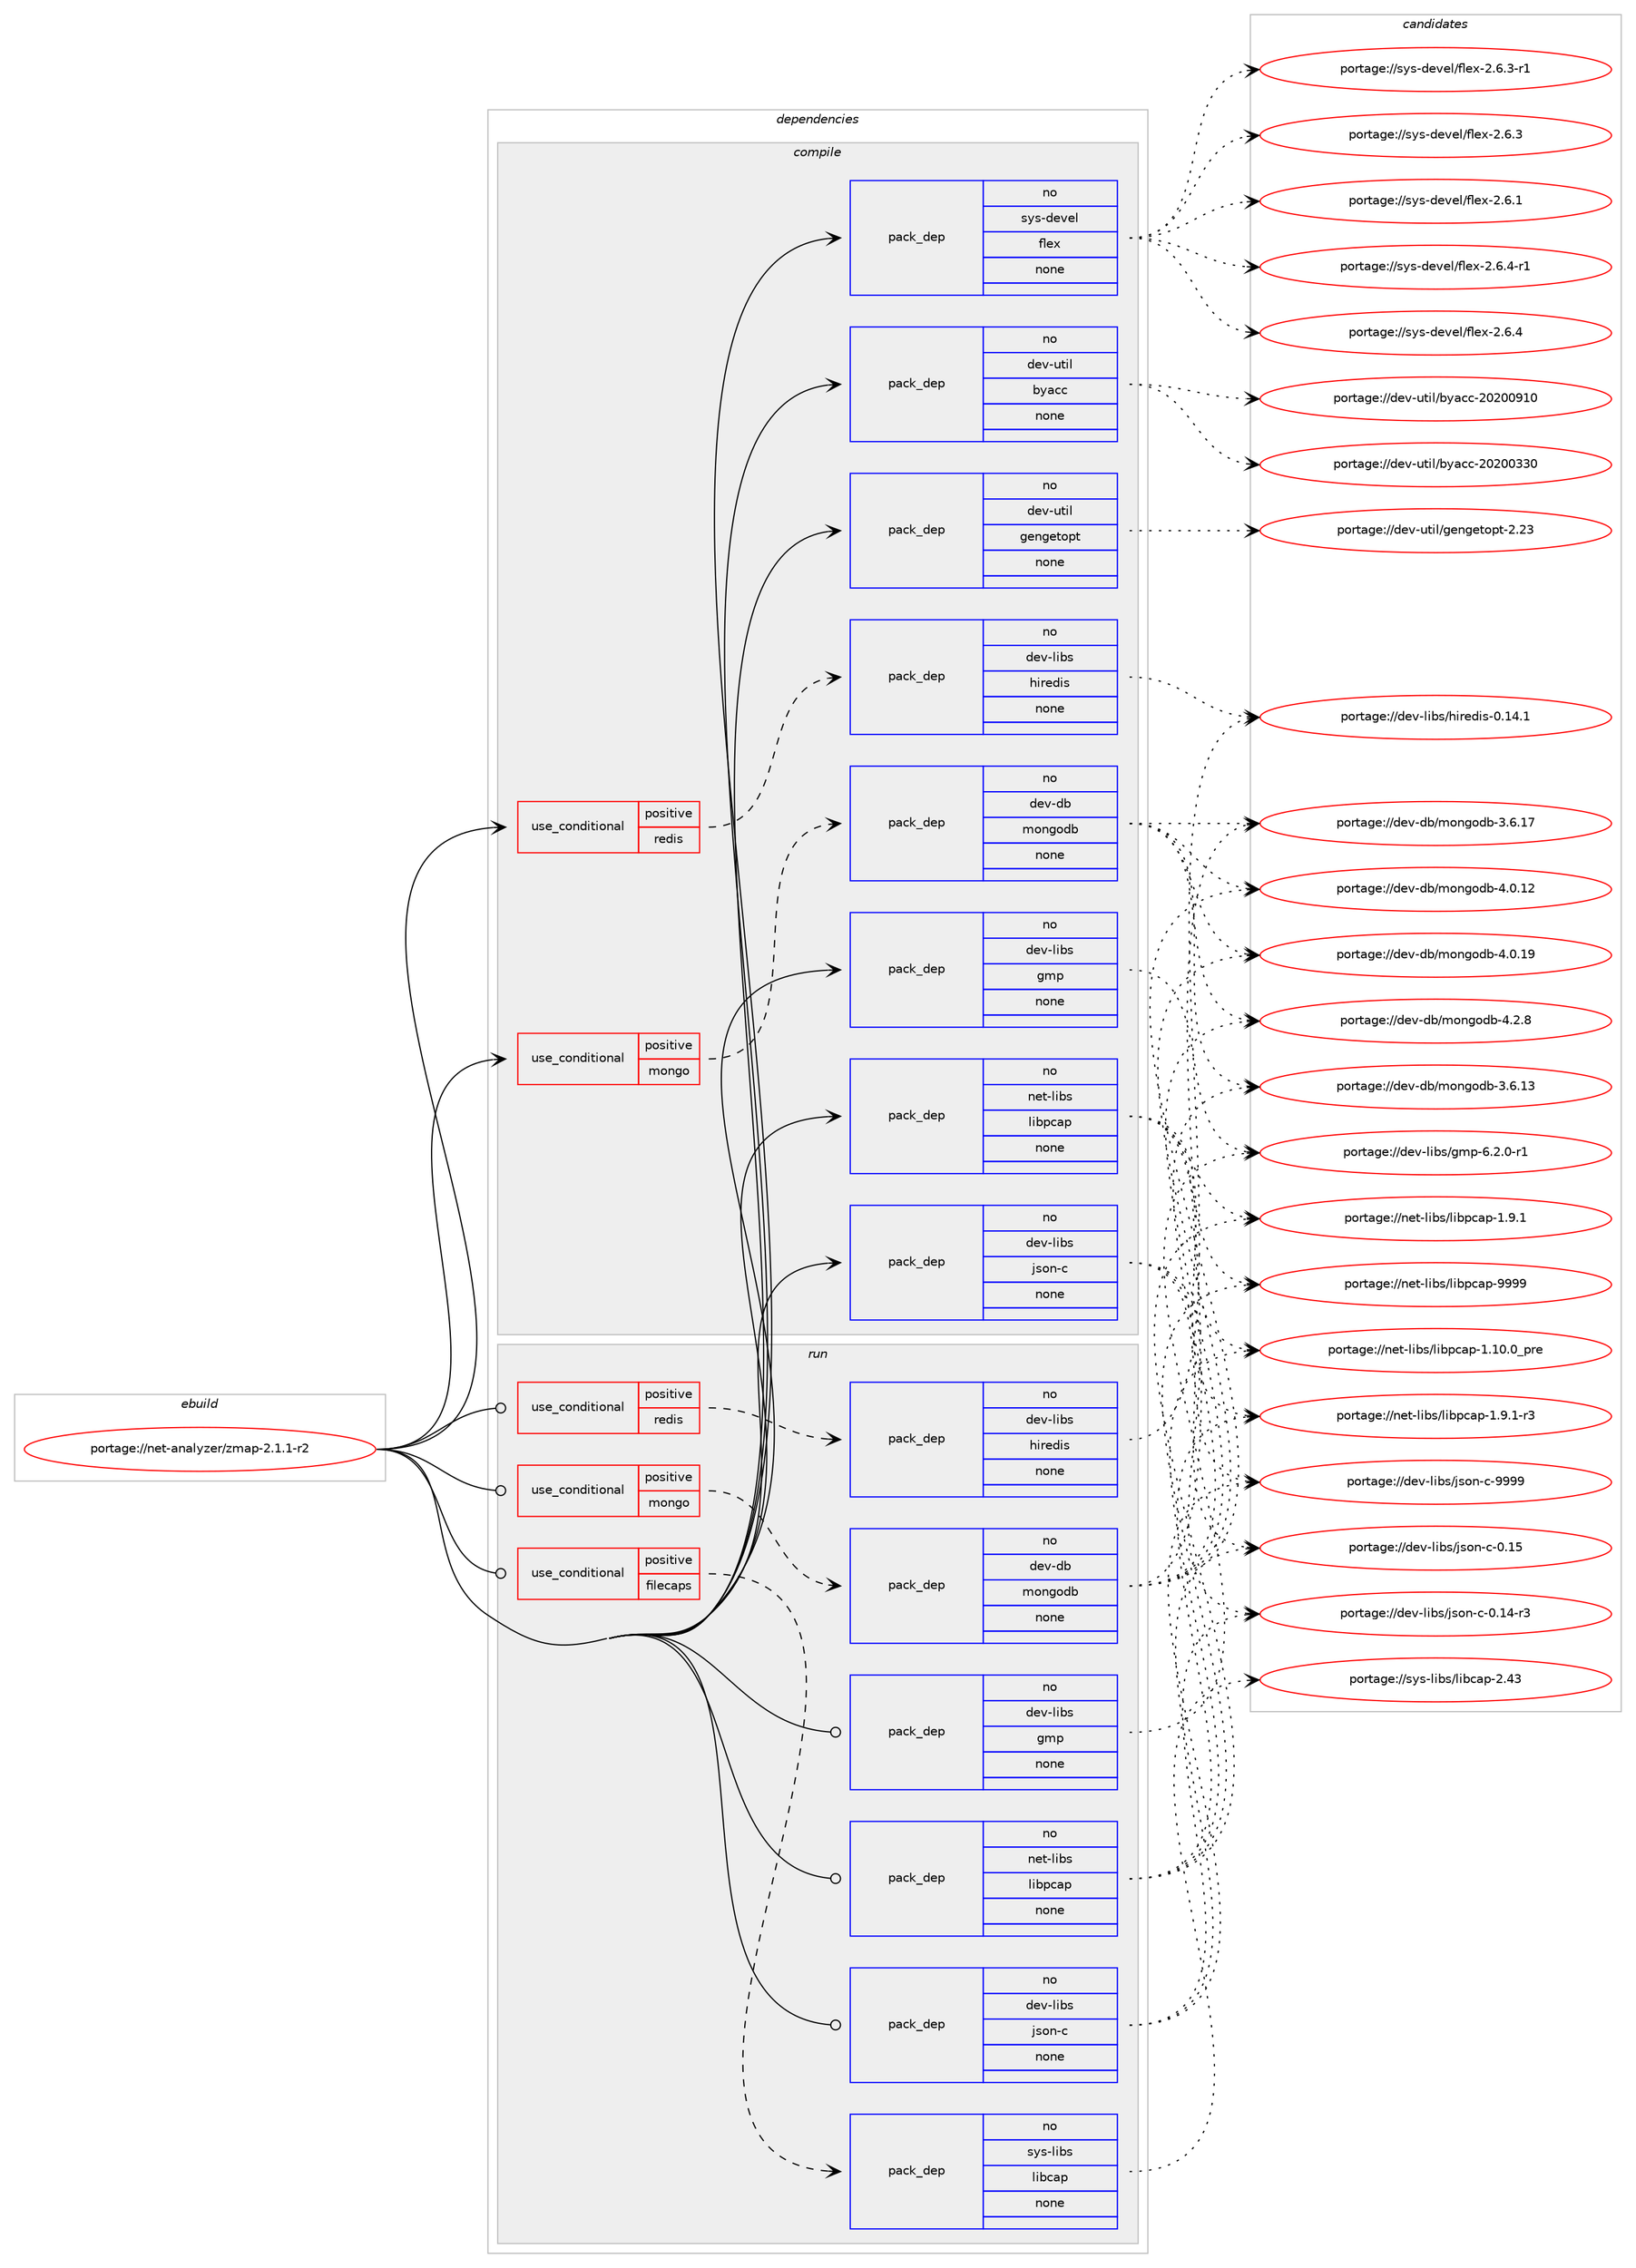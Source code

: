 digraph prolog {

# *************
# Graph options
# *************

newrank=true;
concentrate=true;
compound=true;
graph [rankdir=LR,fontname=Helvetica,fontsize=10,ranksep=1.5];#, ranksep=2.5, nodesep=0.2];
edge  [arrowhead=vee];
node  [fontname=Helvetica,fontsize=10];

# **********
# The ebuild
# **********

subgraph cluster_leftcol {
color=gray;
rank=same;
label=<<i>ebuild</i>>;
id [label="portage://net-analyzer/zmap-2.1.1-r2", color=red, width=4, href="../net-analyzer/zmap-2.1.1-r2.svg"];
}

# ****************
# The dependencies
# ****************

subgraph cluster_midcol {
color=gray;
label=<<i>dependencies</i>>;
subgraph cluster_compile {
fillcolor="#eeeeee";
style=filled;
label=<<i>compile</i>>;
subgraph cond765 {
dependency4313 [label=<<TABLE BORDER="0" CELLBORDER="1" CELLSPACING="0" CELLPADDING="4"><TR><TD ROWSPAN="3" CELLPADDING="10">use_conditional</TD></TR><TR><TD>positive</TD></TR><TR><TD>mongo</TD></TR></TABLE>>, shape=none, color=red];
subgraph pack3499 {
dependency4314 [label=<<TABLE BORDER="0" CELLBORDER="1" CELLSPACING="0" CELLPADDING="4" WIDTH="220"><TR><TD ROWSPAN="6" CELLPADDING="30">pack_dep</TD></TR><TR><TD WIDTH="110">no</TD></TR><TR><TD>dev-db</TD></TR><TR><TD>mongodb</TD></TR><TR><TD>none</TD></TR><TR><TD></TD></TR></TABLE>>, shape=none, color=blue];
}
dependency4313:e -> dependency4314:w [weight=20,style="dashed",arrowhead="vee"];
}
id:e -> dependency4313:w [weight=20,style="solid",arrowhead="vee"];
subgraph cond766 {
dependency4315 [label=<<TABLE BORDER="0" CELLBORDER="1" CELLSPACING="0" CELLPADDING="4"><TR><TD ROWSPAN="3" CELLPADDING="10">use_conditional</TD></TR><TR><TD>positive</TD></TR><TR><TD>redis</TD></TR></TABLE>>, shape=none, color=red];
subgraph pack3500 {
dependency4316 [label=<<TABLE BORDER="0" CELLBORDER="1" CELLSPACING="0" CELLPADDING="4" WIDTH="220"><TR><TD ROWSPAN="6" CELLPADDING="30">pack_dep</TD></TR><TR><TD WIDTH="110">no</TD></TR><TR><TD>dev-libs</TD></TR><TR><TD>hiredis</TD></TR><TR><TD>none</TD></TR><TR><TD></TD></TR></TABLE>>, shape=none, color=blue];
}
dependency4315:e -> dependency4316:w [weight=20,style="dashed",arrowhead="vee"];
}
id:e -> dependency4315:w [weight=20,style="solid",arrowhead="vee"];
subgraph pack3501 {
dependency4317 [label=<<TABLE BORDER="0" CELLBORDER="1" CELLSPACING="0" CELLPADDING="4" WIDTH="220"><TR><TD ROWSPAN="6" CELLPADDING="30">pack_dep</TD></TR><TR><TD WIDTH="110">no</TD></TR><TR><TD>dev-libs</TD></TR><TR><TD>gmp</TD></TR><TR><TD>none</TD></TR><TR><TD></TD></TR></TABLE>>, shape=none, color=blue];
}
id:e -> dependency4317:w [weight=20,style="solid",arrowhead="vee"];
subgraph pack3502 {
dependency4318 [label=<<TABLE BORDER="0" CELLBORDER="1" CELLSPACING="0" CELLPADDING="4" WIDTH="220"><TR><TD ROWSPAN="6" CELLPADDING="30">pack_dep</TD></TR><TR><TD WIDTH="110">no</TD></TR><TR><TD>dev-libs</TD></TR><TR><TD>json-c</TD></TR><TR><TD>none</TD></TR><TR><TD></TD></TR></TABLE>>, shape=none, color=blue];
}
id:e -> dependency4318:w [weight=20,style="solid",arrowhead="vee"];
subgraph pack3503 {
dependency4319 [label=<<TABLE BORDER="0" CELLBORDER="1" CELLSPACING="0" CELLPADDING="4" WIDTH="220"><TR><TD ROWSPAN="6" CELLPADDING="30">pack_dep</TD></TR><TR><TD WIDTH="110">no</TD></TR><TR><TD>dev-util</TD></TR><TR><TD>byacc</TD></TR><TR><TD>none</TD></TR><TR><TD></TD></TR></TABLE>>, shape=none, color=blue];
}
id:e -> dependency4319:w [weight=20,style="solid",arrowhead="vee"];
subgraph pack3504 {
dependency4320 [label=<<TABLE BORDER="0" CELLBORDER="1" CELLSPACING="0" CELLPADDING="4" WIDTH="220"><TR><TD ROWSPAN="6" CELLPADDING="30">pack_dep</TD></TR><TR><TD WIDTH="110">no</TD></TR><TR><TD>dev-util</TD></TR><TR><TD>gengetopt</TD></TR><TR><TD>none</TD></TR><TR><TD></TD></TR></TABLE>>, shape=none, color=blue];
}
id:e -> dependency4320:w [weight=20,style="solid",arrowhead="vee"];
subgraph pack3505 {
dependency4321 [label=<<TABLE BORDER="0" CELLBORDER="1" CELLSPACING="0" CELLPADDING="4" WIDTH="220"><TR><TD ROWSPAN="6" CELLPADDING="30">pack_dep</TD></TR><TR><TD WIDTH="110">no</TD></TR><TR><TD>net-libs</TD></TR><TR><TD>libpcap</TD></TR><TR><TD>none</TD></TR><TR><TD></TD></TR></TABLE>>, shape=none, color=blue];
}
id:e -> dependency4321:w [weight=20,style="solid",arrowhead="vee"];
subgraph pack3506 {
dependency4322 [label=<<TABLE BORDER="0" CELLBORDER="1" CELLSPACING="0" CELLPADDING="4" WIDTH="220"><TR><TD ROWSPAN="6" CELLPADDING="30">pack_dep</TD></TR><TR><TD WIDTH="110">no</TD></TR><TR><TD>sys-devel</TD></TR><TR><TD>flex</TD></TR><TR><TD>none</TD></TR><TR><TD></TD></TR></TABLE>>, shape=none, color=blue];
}
id:e -> dependency4322:w [weight=20,style="solid",arrowhead="vee"];
}
subgraph cluster_compileandrun {
fillcolor="#eeeeee";
style=filled;
label=<<i>compile and run</i>>;
}
subgraph cluster_run {
fillcolor="#eeeeee";
style=filled;
label=<<i>run</i>>;
subgraph cond767 {
dependency4323 [label=<<TABLE BORDER="0" CELLBORDER="1" CELLSPACING="0" CELLPADDING="4"><TR><TD ROWSPAN="3" CELLPADDING="10">use_conditional</TD></TR><TR><TD>positive</TD></TR><TR><TD>filecaps</TD></TR></TABLE>>, shape=none, color=red];
subgraph pack3507 {
dependency4324 [label=<<TABLE BORDER="0" CELLBORDER="1" CELLSPACING="0" CELLPADDING="4" WIDTH="220"><TR><TD ROWSPAN="6" CELLPADDING="30">pack_dep</TD></TR><TR><TD WIDTH="110">no</TD></TR><TR><TD>sys-libs</TD></TR><TR><TD>libcap</TD></TR><TR><TD>none</TD></TR><TR><TD></TD></TR></TABLE>>, shape=none, color=blue];
}
dependency4323:e -> dependency4324:w [weight=20,style="dashed",arrowhead="vee"];
}
id:e -> dependency4323:w [weight=20,style="solid",arrowhead="odot"];
subgraph cond768 {
dependency4325 [label=<<TABLE BORDER="0" CELLBORDER="1" CELLSPACING="0" CELLPADDING="4"><TR><TD ROWSPAN="3" CELLPADDING="10">use_conditional</TD></TR><TR><TD>positive</TD></TR><TR><TD>mongo</TD></TR></TABLE>>, shape=none, color=red];
subgraph pack3508 {
dependency4326 [label=<<TABLE BORDER="0" CELLBORDER="1" CELLSPACING="0" CELLPADDING="4" WIDTH="220"><TR><TD ROWSPAN="6" CELLPADDING="30">pack_dep</TD></TR><TR><TD WIDTH="110">no</TD></TR><TR><TD>dev-db</TD></TR><TR><TD>mongodb</TD></TR><TR><TD>none</TD></TR><TR><TD></TD></TR></TABLE>>, shape=none, color=blue];
}
dependency4325:e -> dependency4326:w [weight=20,style="dashed",arrowhead="vee"];
}
id:e -> dependency4325:w [weight=20,style="solid",arrowhead="odot"];
subgraph cond769 {
dependency4327 [label=<<TABLE BORDER="0" CELLBORDER="1" CELLSPACING="0" CELLPADDING="4"><TR><TD ROWSPAN="3" CELLPADDING="10">use_conditional</TD></TR><TR><TD>positive</TD></TR><TR><TD>redis</TD></TR></TABLE>>, shape=none, color=red];
subgraph pack3509 {
dependency4328 [label=<<TABLE BORDER="0" CELLBORDER="1" CELLSPACING="0" CELLPADDING="4" WIDTH="220"><TR><TD ROWSPAN="6" CELLPADDING="30">pack_dep</TD></TR><TR><TD WIDTH="110">no</TD></TR><TR><TD>dev-libs</TD></TR><TR><TD>hiredis</TD></TR><TR><TD>none</TD></TR><TR><TD></TD></TR></TABLE>>, shape=none, color=blue];
}
dependency4327:e -> dependency4328:w [weight=20,style="dashed",arrowhead="vee"];
}
id:e -> dependency4327:w [weight=20,style="solid",arrowhead="odot"];
subgraph pack3510 {
dependency4329 [label=<<TABLE BORDER="0" CELLBORDER="1" CELLSPACING="0" CELLPADDING="4" WIDTH="220"><TR><TD ROWSPAN="6" CELLPADDING="30">pack_dep</TD></TR><TR><TD WIDTH="110">no</TD></TR><TR><TD>dev-libs</TD></TR><TR><TD>gmp</TD></TR><TR><TD>none</TD></TR><TR><TD></TD></TR></TABLE>>, shape=none, color=blue];
}
id:e -> dependency4329:w [weight=20,style="solid",arrowhead="odot"];
subgraph pack3511 {
dependency4330 [label=<<TABLE BORDER="0" CELLBORDER="1" CELLSPACING="0" CELLPADDING="4" WIDTH="220"><TR><TD ROWSPAN="6" CELLPADDING="30">pack_dep</TD></TR><TR><TD WIDTH="110">no</TD></TR><TR><TD>dev-libs</TD></TR><TR><TD>json-c</TD></TR><TR><TD>none</TD></TR><TR><TD></TD></TR></TABLE>>, shape=none, color=blue];
}
id:e -> dependency4330:w [weight=20,style="solid",arrowhead="odot"];
subgraph pack3512 {
dependency4331 [label=<<TABLE BORDER="0" CELLBORDER="1" CELLSPACING="0" CELLPADDING="4" WIDTH="220"><TR><TD ROWSPAN="6" CELLPADDING="30">pack_dep</TD></TR><TR><TD WIDTH="110">no</TD></TR><TR><TD>net-libs</TD></TR><TR><TD>libpcap</TD></TR><TR><TD>none</TD></TR><TR><TD></TD></TR></TABLE>>, shape=none, color=blue];
}
id:e -> dependency4331:w [weight=20,style="solid",arrowhead="odot"];
}
}

# **************
# The candidates
# **************

subgraph cluster_choices {
rank=same;
color=gray;
label=<<i>candidates</i>>;

subgraph choice3499 {
color=black;
nodesep=1;
choice10010111845100984710911111010311110098455246504656 [label="portage://dev-db/mongodb-4.2.8", color=red, width=4,href="../dev-db/mongodb-4.2.8.svg"];
choice1001011184510098471091111101031111009845524648464957 [label="portage://dev-db/mongodb-4.0.19", color=red, width=4,href="../dev-db/mongodb-4.0.19.svg"];
choice1001011184510098471091111101031111009845524648464950 [label="portage://dev-db/mongodb-4.0.12", color=red, width=4,href="../dev-db/mongodb-4.0.12.svg"];
choice1001011184510098471091111101031111009845514654464955 [label="portage://dev-db/mongodb-3.6.17", color=red, width=4,href="../dev-db/mongodb-3.6.17.svg"];
choice1001011184510098471091111101031111009845514654464951 [label="portage://dev-db/mongodb-3.6.13", color=red, width=4,href="../dev-db/mongodb-3.6.13.svg"];
dependency4314:e -> choice10010111845100984710911111010311110098455246504656:w [style=dotted,weight="100"];
dependency4314:e -> choice1001011184510098471091111101031111009845524648464957:w [style=dotted,weight="100"];
dependency4314:e -> choice1001011184510098471091111101031111009845524648464950:w [style=dotted,weight="100"];
dependency4314:e -> choice1001011184510098471091111101031111009845514654464955:w [style=dotted,weight="100"];
dependency4314:e -> choice1001011184510098471091111101031111009845514654464951:w [style=dotted,weight="100"];
}
subgraph choice3500 {
color=black;
nodesep=1;
choice10010111845108105981154710410511410110010511545484649524649 [label="portage://dev-libs/hiredis-0.14.1", color=red, width=4,href="../dev-libs/hiredis-0.14.1.svg"];
dependency4316:e -> choice10010111845108105981154710410511410110010511545484649524649:w [style=dotted,weight="100"];
}
subgraph choice3501 {
color=black;
nodesep=1;
choice1001011184510810598115471031091124554465046484511449 [label="portage://dev-libs/gmp-6.2.0-r1", color=red, width=4,href="../dev-libs/gmp-6.2.0-r1.svg"];
dependency4317:e -> choice1001011184510810598115471031091124554465046484511449:w [style=dotted,weight="100"];
}
subgraph choice3502 {
color=black;
nodesep=1;
choice10010111845108105981154710611511111045994557575757 [label="portage://dev-libs/json-c-9999", color=red, width=4,href="../dev-libs/json-c-9999.svg"];
choice10010111845108105981154710611511111045994548464953 [label="portage://dev-libs/json-c-0.15", color=red, width=4,href="../dev-libs/json-c-0.15.svg"];
choice100101118451081059811547106115111110459945484649524511451 [label="portage://dev-libs/json-c-0.14-r3", color=red, width=4,href="../dev-libs/json-c-0.14-r3.svg"];
dependency4318:e -> choice10010111845108105981154710611511111045994557575757:w [style=dotted,weight="100"];
dependency4318:e -> choice10010111845108105981154710611511111045994548464953:w [style=dotted,weight="100"];
dependency4318:e -> choice100101118451081059811547106115111110459945484649524511451:w [style=dotted,weight="100"];
}
subgraph choice3503 {
color=black;
nodesep=1;
choice100101118451171161051084798121979999455048504848574948 [label="portage://dev-util/byacc-20200910", color=red, width=4,href="../dev-util/byacc-20200910.svg"];
choice100101118451171161051084798121979999455048504848515148 [label="portage://dev-util/byacc-20200330", color=red, width=4,href="../dev-util/byacc-20200330.svg"];
dependency4319:e -> choice100101118451171161051084798121979999455048504848574948:w [style=dotted,weight="100"];
dependency4319:e -> choice100101118451171161051084798121979999455048504848515148:w [style=dotted,weight="100"];
}
subgraph choice3504 {
color=black;
nodesep=1;
choice10010111845117116105108471031011101031011161111121164550465051 [label="portage://dev-util/gengetopt-2.23", color=red, width=4,href="../dev-util/gengetopt-2.23.svg"];
dependency4320:e -> choice10010111845117116105108471031011101031011161111121164550465051:w [style=dotted,weight="100"];
}
subgraph choice3505 {
color=black;
nodesep=1;
choice1101011164510810598115471081059811299971124557575757 [label="portage://net-libs/libpcap-9999", color=red, width=4,href="../net-libs/libpcap-9999.svg"];
choice1101011164510810598115471081059811299971124549465746494511451 [label="portage://net-libs/libpcap-1.9.1-r3", color=red, width=4,href="../net-libs/libpcap-1.9.1-r3.svg"];
choice110101116451081059811547108105981129997112454946574649 [label="portage://net-libs/libpcap-1.9.1", color=red, width=4,href="../net-libs/libpcap-1.9.1.svg"];
choice1101011164510810598115471081059811299971124549464948464895112114101 [label="portage://net-libs/libpcap-1.10.0_pre", color=red, width=4,href="../net-libs/libpcap-1.10.0_pre.svg"];
dependency4321:e -> choice1101011164510810598115471081059811299971124557575757:w [style=dotted,weight="100"];
dependency4321:e -> choice1101011164510810598115471081059811299971124549465746494511451:w [style=dotted,weight="100"];
dependency4321:e -> choice110101116451081059811547108105981129997112454946574649:w [style=dotted,weight="100"];
dependency4321:e -> choice1101011164510810598115471081059811299971124549464948464895112114101:w [style=dotted,weight="100"];
}
subgraph choice3506 {
color=black;
nodesep=1;
choice11512111545100101118101108471021081011204550465446524511449 [label="portage://sys-devel/flex-2.6.4-r1", color=red, width=4,href="../sys-devel/flex-2.6.4-r1.svg"];
choice1151211154510010111810110847102108101120455046544652 [label="portage://sys-devel/flex-2.6.4", color=red, width=4,href="../sys-devel/flex-2.6.4.svg"];
choice11512111545100101118101108471021081011204550465446514511449 [label="portage://sys-devel/flex-2.6.3-r1", color=red, width=4,href="../sys-devel/flex-2.6.3-r1.svg"];
choice1151211154510010111810110847102108101120455046544651 [label="portage://sys-devel/flex-2.6.3", color=red, width=4,href="../sys-devel/flex-2.6.3.svg"];
choice1151211154510010111810110847102108101120455046544649 [label="portage://sys-devel/flex-2.6.1", color=red, width=4,href="../sys-devel/flex-2.6.1.svg"];
dependency4322:e -> choice11512111545100101118101108471021081011204550465446524511449:w [style=dotted,weight="100"];
dependency4322:e -> choice1151211154510010111810110847102108101120455046544652:w [style=dotted,weight="100"];
dependency4322:e -> choice11512111545100101118101108471021081011204550465446514511449:w [style=dotted,weight="100"];
dependency4322:e -> choice1151211154510010111810110847102108101120455046544651:w [style=dotted,weight="100"];
dependency4322:e -> choice1151211154510010111810110847102108101120455046544649:w [style=dotted,weight="100"];
}
subgraph choice3507 {
color=black;
nodesep=1;
choice1151211154510810598115471081059899971124550465251 [label="portage://sys-libs/libcap-2.43", color=red, width=4,href="../sys-libs/libcap-2.43.svg"];
dependency4324:e -> choice1151211154510810598115471081059899971124550465251:w [style=dotted,weight="100"];
}
subgraph choice3508 {
color=black;
nodesep=1;
choice10010111845100984710911111010311110098455246504656 [label="portage://dev-db/mongodb-4.2.8", color=red, width=4,href="../dev-db/mongodb-4.2.8.svg"];
choice1001011184510098471091111101031111009845524648464957 [label="portage://dev-db/mongodb-4.0.19", color=red, width=4,href="../dev-db/mongodb-4.0.19.svg"];
choice1001011184510098471091111101031111009845524648464950 [label="portage://dev-db/mongodb-4.0.12", color=red, width=4,href="../dev-db/mongodb-4.0.12.svg"];
choice1001011184510098471091111101031111009845514654464955 [label="portage://dev-db/mongodb-3.6.17", color=red, width=4,href="../dev-db/mongodb-3.6.17.svg"];
choice1001011184510098471091111101031111009845514654464951 [label="portage://dev-db/mongodb-3.6.13", color=red, width=4,href="../dev-db/mongodb-3.6.13.svg"];
dependency4326:e -> choice10010111845100984710911111010311110098455246504656:w [style=dotted,weight="100"];
dependency4326:e -> choice1001011184510098471091111101031111009845524648464957:w [style=dotted,weight="100"];
dependency4326:e -> choice1001011184510098471091111101031111009845524648464950:w [style=dotted,weight="100"];
dependency4326:e -> choice1001011184510098471091111101031111009845514654464955:w [style=dotted,weight="100"];
dependency4326:e -> choice1001011184510098471091111101031111009845514654464951:w [style=dotted,weight="100"];
}
subgraph choice3509 {
color=black;
nodesep=1;
choice10010111845108105981154710410511410110010511545484649524649 [label="portage://dev-libs/hiredis-0.14.1", color=red, width=4,href="../dev-libs/hiredis-0.14.1.svg"];
dependency4328:e -> choice10010111845108105981154710410511410110010511545484649524649:w [style=dotted,weight="100"];
}
subgraph choice3510 {
color=black;
nodesep=1;
choice1001011184510810598115471031091124554465046484511449 [label="portage://dev-libs/gmp-6.2.0-r1", color=red, width=4,href="../dev-libs/gmp-6.2.0-r1.svg"];
dependency4329:e -> choice1001011184510810598115471031091124554465046484511449:w [style=dotted,weight="100"];
}
subgraph choice3511 {
color=black;
nodesep=1;
choice10010111845108105981154710611511111045994557575757 [label="portage://dev-libs/json-c-9999", color=red, width=4,href="../dev-libs/json-c-9999.svg"];
choice10010111845108105981154710611511111045994548464953 [label="portage://dev-libs/json-c-0.15", color=red, width=4,href="../dev-libs/json-c-0.15.svg"];
choice100101118451081059811547106115111110459945484649524511451 [label="portage://dev-libs/json-c-0.14-r3", color=red, width=4,href="../dev-libs/json-c-0.14-r3.svg"];
dependency4330:e -> choice10010111845108105981154710611511111045994557575757:w [style=dotted,weight="100"];
dependency4330:e -> choice10010111845108105981154710611511111045994548464953:w [style=dotted,weight="100"];
dependency4330:e -> choice100101118451081059811547106115111110459945484649524511451:w [style=dotted,weight="100"];
}
subgraph choice3512 {
color=black;
nodesep=1;
choice1101011164510810598115471081059811299971124557575757 [label="portage://net-libs/libpcap-9999", color=red, width=4,href="../net-libs/libpcap-9999.svg"];
choice1101011164510810598115471081059811299971124549465746494511451 [label="portage://net-libs/libpcap-1.9.1-r3", color=red, width=4,href="../net-libs/libpcap-1.9.1-r3.svg"];
choice110101116451081059811547108105981129997112454946574649 [label="portage://net-libs/libpcap-1.9.1", color=red, width=4,href="../net-libs/libpcap-1.9.1.svg"];
choice1101011164510810598115471081059811299971124549464948464895112114101 [label="portage://net-libs/libpcap-1.10.0_pre", color=red, width=4,href="../net-libs/libpcap-1.10.0_pre.svg"];
dependency4331:e -> choice1101011164510810598115471081059811299971124557575757:w [style=dotted,weight="100"];
dependency4331:e -> choice1101011164510810598115471081059811299971124549465746494511451:w [style=dotted,weight="100"];
dependency4331:e -> choice110101116451081059811547108105981129997112454946574649:w [style=dotted,weight="100"];
dependency4331:e -> choice1101011164510810598115471081059811299971124549464948464895112114101:w [style=dotted,weight="100"];
}
}

}
